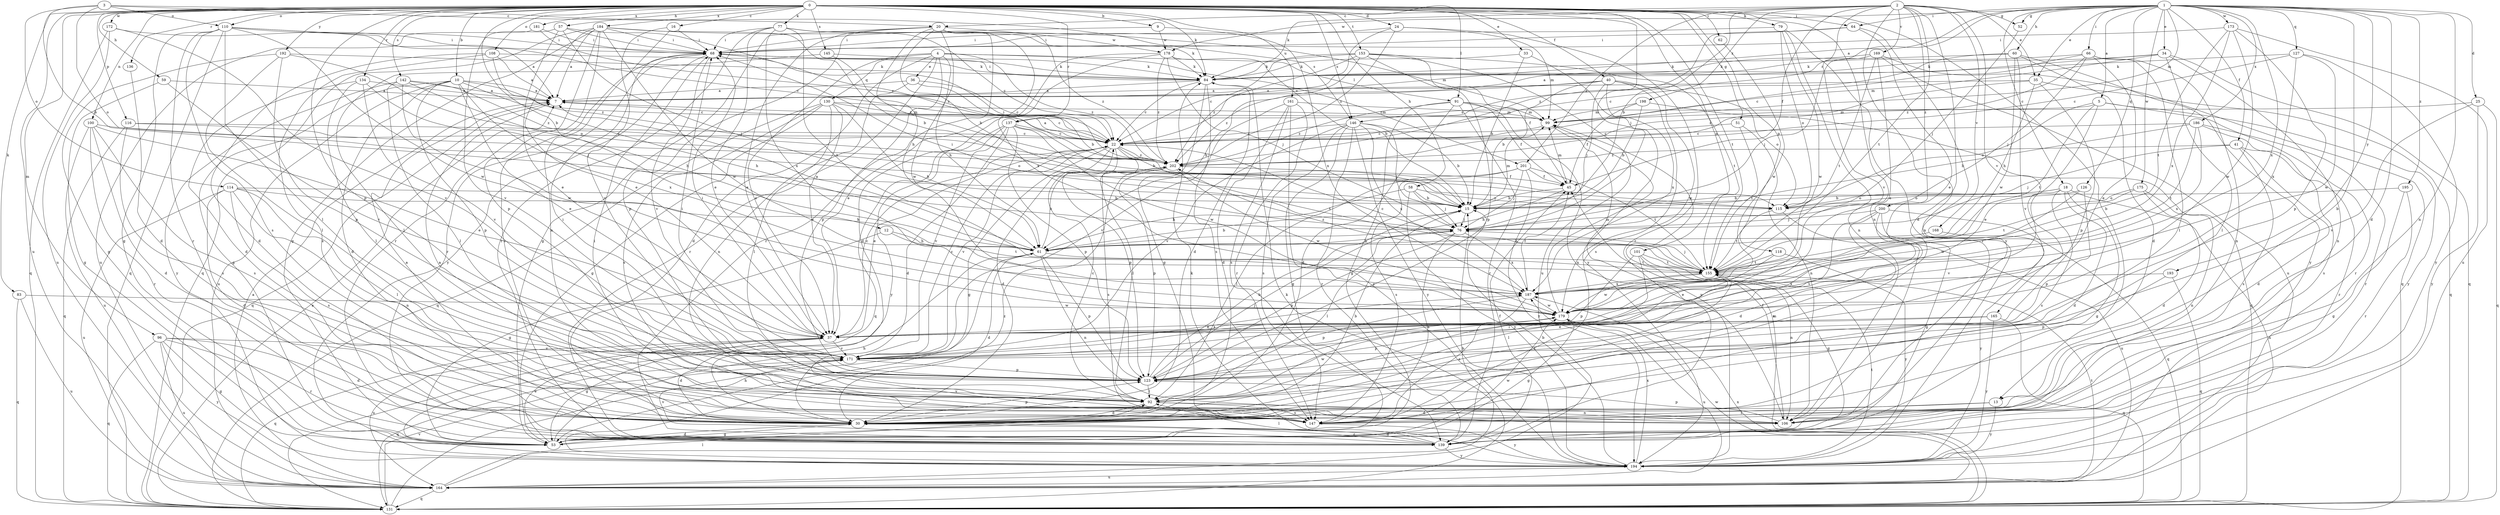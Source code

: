strict digraph  {
0;
1;
2;
3;
4;
5;
7;
9;
10;
12;
13;
15;
16;
18;
20;
22;
24;
25;
30;
33;
34;
35;
36;
37;
40;
41;
45;
51;
52;
53;
57;
58;
59;
60;
61;
62;
64;
66;
68;
76;
77;
79;
83;
84;
91;
92;
96;
99;
100;
101;
106;
108;
110;
114;
115;
116;
118;
123;
126;
127;
130;
131;
134;
136;
137;
139;
142;
145;
146;
147;
153;
155;
161;
164;
165;
168;
169;
171;
172;
173;
175;
178;
179;
181;
184;
186;
187;
192;
193;
194;
195;
198;
200;
201;
202;
0 -> 9  [label=b];
0 -> 10  [label=b];
0 -> 12  [label=b];
0 -> 13  [label=b];
0 -> 16  [label=c];
0 -> 24  [label=d];
0 -> 33  [label=e];
0 -> 40  [label=f];
0 -> 51  [label=g];
0 -> 57  [label=h];
0 -> 58  [label=h];
0 -> 59  [label=h];
0 -> 62  [label=i];
0 -> 64  [label=i];
0 -> 76  [label=j];
0 -> 77  [label=k];
0 -> 79  [label=k];
0 -> 83  [label=k];
0 -> 84  [label=k];
0 -> 91  [label=l];
0 -> 96  [label=m];
0 -> 100  [label=n];
0 -> 101  [label=n];
0 -> 106  [label=n];
0 -> 108  [label=o];
0 -> 110  [label=o];
0 -> 116  [label=p];
0 -> 118  [label=p];
0 -> 123  [label=p];
0 -> 134  [label=r];
0 -> 136  [label=r];
0 -> 137  [label=r];
0 -> 142  [label=s];
0 -> 145  [label=s];
0 -> 146  [label=s];
0 -> 153  [label=t];
0 -> 155  [label=t];
0 -> 161  [label=u];
0 -> 164  [label=u];
0 -> 172  [label=w];
0 -> 181  [label=x];
0 -> 184  [label=x];
0 -> 192  [label=y];
1 -> 5  [label=a];
1 -> 7  [label=a];
1 -> 13  [label=b];
1 -> 18  [label=c];
1 -> 25  [label=d];
1 -> 30  [label=d];
1 -> 34  [label=e];
1 -> 35  [label=e];
1 -> 41  [label=f];
1 -> 52  [label=g];
1 -> 60  [label=h];
1 -> 64  [label=i];
1 -> 66  [label=i];
1 -> 99  [label=m];
1 -> 106  [label=n];
1 -> 126  [label=q];
1 -> 127  [label=q];
1 -> 137  [label=r];
1 -> 173  [label=w];
1 -> 175  [label=w];
1 -> 178  [label=w];
1 -> 186  [label=x];
1 -> 187  [label=x];
1 -> 193  [label=y];
1 -> 195  [label=z];
2 -> 15  [label=b];
2 -> 20  [label=c];
2 -> 30  [label=d];
2 -> 35  [label=e];
2 -> 45  [label=f];
2 -> 52  [label=g];
2 -> 84  [label=k];
2 -> 155  [label=t];
2 -> 165  [label=v];
2 -> 168  [label=v];
2 -> 169  [label=v];
2 -> 171  [label=v];
2 -> 194  [label=y];
2 -> 198  [label=z];
2 -> 200  [label=z];
2 -> 201  [label=z];
3 -> 15  [label=b];
3 -> 20  [label=c];
3 -> 110  [label=o];
3 -> 114  [label=o];
3 -> 115  [label=o];
3 -> 146  [label=s];
4 -> 30  [label=d];
4 -> 36  [label=e];
4 -> 37  [label=e];
4 -> 61  [label=h];
4 -> 91  [label=l];
4 -> 123  [label=p];
4 -> 130  [label=q];
4 -> 139  [label=r];
4 -> 201  [label=z];
4 -> 202  [label=z];
5 -> 37  [label=e];
5 -> 115  [label=o];
5 -> 139  [label=r];
5 -> 146  [label=s];
5 -> 155  [label=t];
5 -> 194  [label=y];
7 -> 99  [label=m];
7 -> 131  [label=q];
9 -> 68  [label=i];
9 -> 178  [label=w];
9 -> 187  [label=x];
10 -> 7  [label=a];
10 -> 22  [label=c];
10 -> 30  [label=d];
10 -> 37  [label=e];
10 -> 53  [label=g];
10 -> 61  [label=h];
10 -> 123  [label=p];
10 -> 164  [label=u];
10 -> 187  [label=x];
12 -> 53  [label=g];
12 -> 61  [label=h];
12 -> 155  [label=t];
13 -> 30  [label=d];
13 -> 147  [label=s];
13 -> 194  [label=y];
15 -> 76  [label=j];
15 -> 99  [label=m];
16 -> 68  [label=i];
16 -> 106  [label=n];
16 -> 171  [label=v];
18 -> 15  [label=b];
18 -> 30  [label=d];
18 -> 53  [label=g];
18 -> 115  [label=o];
18 -> 147  [label=s];
18 -> 164  [label=u];
18 -> 171  [label=v];
20 -> 15  [label=b];
20 -> 37  [label=e];
20 -> 53  [label=g];
20 -> 61  [label=h];
20 -> 123  [label=p];
20 -> 139  [label=r];
20 -> 178  [label=w];
20 -> 179  [label=w];
20 -> 187  [label=x];
20 -> 202  [label=z];
22 -> 7  [label=a];
22 -> 30  [label=d];
22 -> 37  [label=e];
22 -> 53  [label=g];
22 -> 92  [label=l];
22 -> 123  [label=p];
22 -> 155  [label=t];
22 -> 171  [label=v];
22 -> 202  [label=z];
24 -> 22  [label=c];
24 -> 68  [label=i];
24 -> 99  [label=m];
24 -> 139  [label=r];
24 -> 202  [label=z];
25 -> 99  [label=m];
25 -> 131  [label=q];
25 -> 171  [label=v];
25 -> 194  [label=y];
30 -> 7  [label=a];
30 -> 15  [label=b];
30 -> 53  [label=g];
30 -> 68  [label=i];
30 -> 123  [label=p];
30 -> 139  [label=r];
30 -> 155  [label=t];
33 -> 15  [label=b];
33 -> 84  [label=k];
33 -> 194  [label=y];
34 -> 7  [label=a];
34 -> 84  [label=k];
34 -> 92  [label=l];
34 -> 99  [label=m];
34 -> 106  [label=n];
34 -> 131  [label=q];
35 -> 7  [label=a];
35 -> 61  [label=h];
35 -> 123  [label=p];
35 -> 131  [label=q];
35 -> 202  [label=z];
36 -> 7  [label=a];
36 -> 15  [label=b];
36 -> 22  [label=c];
36 -> 106  [label=n];
37 -> 22  [label=c];
37 -> 30  [label=d];
37 -> 53  [label=g];
37 -> 68  [label=i];
37 -> 131  [label=q];
37 -> 164  [label=u];
37 -> 171  [label=v];
40 -> 7  [label=a];
40 -> 15  [label=b];
40 -> 76  [label=j];
40 -> 115  [label=o];
40 -> 147  [label=s];
40 -> 179  [label=w];
40 -> 187  [label=x];
40 -> 202  [label=z];
41 -> 30  [label=d];
41 -> 76  [label=j];
41 -> 139  [label=r];
41 -> 147  [label=s];
41 -> 202  [label=z];
45 -> 15  [label=b];
45 -> 61  [label=h];
45 -> 99  [label=m];
51 -> 22  [label=c];
51 -> 106  [label=n];
51 -> 155  [label=t];
52 -> 76  [label=j];
53 -> 30  [label=d];
53 -> 37  [label=e];
53 -> 61  [label=h];
53 -> 179  [label=w];
57 -> 37  [label=e];
57 -> 68  [label=i];
57 -> 76  [label=j];
57 -> 171  [label=v];
57 -> 202  [label=z];
58 -> 15  [label=b];
58 -> 61  [label=h];
58 -> 76  [label=j];
58 -> 115  [label=o];
58 -> 194  [label=y];
59 -> 7  [label=a];
59 -> 53  [label=g];
59 -> 171  [label=v];
60 -> 22  [label=c];
60 -> 30  [label=d];
60 -> 84  [label=k];
60 -> 171  [label=v];
60 -> 179  [label=w];
60 -> 194  [label=y];
61 -> 7  [label=a];
61 -> 15  [label=b];
61 -> 30  [label=d];
61 -> 106  [label=n];
61 -> 123  [label=p];
61 -> 155  [label=t];
61 -> 202  [label=z];
62 -> 179  [label=w];
64 -> 37  [label=e];
64 -> 68  [label=i];
64 -> 106  [label=n];
64 -> 202  [label=z];
66 -> 22  [label=c];
66 -> 37  [label=e];
66 -> 76  [label=j];
66 -> 84  [label=k];
66 -> 92  [label=l];
66 -> 106  [label=n];
66 -> 202  [label=z];
68 -> 84  [label=k];
68 -> 139  [label=r];
68 -> 171  [label=v];
68 -> 194  [label=y];
76 -> 61  [label=h];
76 -> 68  [label=i];
76 -> 92  [label=l];
76 -> 123  [label=p];
76 -> 147  [label=s];
76 -> 187  [label=x];
77 -> 22  [label=c];
77 -> 37  [label=e];
77 -> 68  [label=i];
77 -> 84  [label=k];
77 -> 139  [label=r];
77 -> 155  [label=t];
77 -> 187  [label=x];
79 -> 68  [label=i];
79 -> 106  [label=n];
79 -> 115  [label=o];
79 -> 139  [label=r];
79 -> 179  [label=w];
83 -> 131  [label=q];
83 -> 164  [label=u];
83 -> 179  [label=w];
84 -> 7  [label=a];
84 -> 22  [label=c];
84 -> 30  [label=d];
84 -> 53  [label=g];
84 -> 68  [label=i];
84 -> 147  [label=s];
91 -> 30  [label=d];
91 -> 45  [label=f];
91 -> 53  [label=g];
91 -> 99  [label=m];
91 -> 106  [label=n];
91 -> 139  [label=r];
91 -> 202  [label=z];
92 -> 22  [label=c];
92 -> 30  [label=d];
92 -> 106  [label=n];
92 -> 147  [label=s];
92 -> 179  [label=w];
96 -> 30  [label=d];
96 -> 53  [label=g];
96 -> 131  [label=q];
96 -> 139  [label=r];
96 -> 164  [label=u];
96 -> 171  [label=v];
96 -> 194  [label=y];
99 -> 22  [label=c];
99 -> 194  [label=y];
100 -> 22  [label=c];
100 -> 30  [label=d];
100 -> 37  [label=e];
100 -> 139  [label=r];
100 -> 147  [label=s];
100 -> 164  [label=u];
101 -> 53  [label=g];
101 -> 92  [label=l];
101 -> 106  [label=n];
101 -> 123  [label=p];
101 -> 155  [label=t];
106 -> 45  [label=f];
106 -> 68  [label=i];
106 -> 123  [label=p];
108 -> 7  [label=a];
108 -> 30  [label=d];
108 -> 84  [label=k];
108 -> 147  [label=s];
108 -> 202  [label=z];
110 -> 7  [label=a];
110 -> 22  [label=c];
110 -> 53  [label=g];
110 -> 68  [label=i];
110 -> 92  [label=l];
110 -> 131  [label=q];
110 -> 139  [label=r];
110 -> 147  [label=s];
110 -> 179  [label=w];
114 -> 15  [label=b];
114 -> 30  [label=d];
114 -> 61  [label=h];
114 -> 92  [label=l];
114 -> 106  [label=n];
114 -> 147  [label=s];
114 -> 164  [label=u];
115 -> 155  [label=t];
115 -> 164  [label=u];
116 -> 22  [label=c];
116 -> 115  [label=o];
116 -> 131  [label=q];
116 -> 147  [label=s];
118 -> 37  [label=e];
118 -> 155  [label=t];
118 -> 194  [label=y];
123 -> 15  [label=b];
123 -> 68  [label=i];
123 -> 76  [label=j];
123 -> 92  [label=l];
126 -> 115  [label=o];
126 -> 123  [label=p];
126 -> 179  [label=w];
127 -> 22  [label=c];
127 -> 84  [label=k];
127 -> 179  [label=w];
127 -> 187  [label=x];
127 -> 194  [label=y];
130 -> 22  [label=c];
130 -> 37  [label=e];
130 -> 53  [label=g];
130 -> 61  [label=h];
130 -> 92  [label=l];
130 -> 99  [label=m];
130 -> 131  [label=q];
130 -> 147  [label=s];
131 -> 7  [label=a];
131 -> 61  [label=h];
131 -> 84  [label=k];
131 -> 99  [label=m];
131 -> 171  [label=v];
131 -> 187  [label=x];
134 -> 7  [label=a];
134 -> 30  [label=d];
134 -> 76  [label=j];
134 -> 92  [label=l];
134 -> 171  [label=v];
136 -> 30  [label=d];
137 -> 15  [label=b];
137 -> 22  [label=c];
137 -> 30  [label=d];
137 -> 123  [label=p];
137 -> 131  [label=q];
137 -> 171  [label=v];
137 -> 179  [label=w];
137 -> 194  [label=y];
139 -> 30  [label=d];
139 -> 45  [label=f];
139 -> 92  [label=l];
139 -> 171  [label=v];
139 -> 194  [label=y];
142 -> 7  [label=a];
142 -> 61  [label=h];
142 -> 92  [label=l];
142 -> 179  [label=w];
142 -> 194  [label=y];
142 -> 202  [label=z];
145 -> 84  [label=k];
145 -> 92  [label=l];
145 -> 202  [label=z];
146 -> 15  [label=b];
146 -> 22  [label=c];
146 -> 53  [label=g];
146 -> 76  [label=j];
146 -> 139  [label=r];
146 -> 147  [label=s];
146 -> 171  [label=v];
146 -> 187  [label=x];
146 -> 194  [label=y];
147 -> 7  [label=a];
147 -> 171  [label=v];
147 -> 194  [label=y];
153 -> 22  [label=c];
153 -> 45  [label=f];
153 -> 61  [label=h];
153 -> 84  [label=k];
153 -> 123  [label=p];
153 -> 155  [label=t];
153 -> 164  [label=u];
153 -> 202  [label=z];
155 -> 22  [label=c];
155 -> 76  [label=j];
155 -> 92  [label=l];
155 -> 179  [label=w];
155 -> 187  [label=x];
155 -> 202  [label=z];
161 -> 30  [label=d];
161 -> 99  [label=m];
161 -> 139  [label=r];
161 -> 147  [label=s];
161 -> 171  [label=v];
161 -> 194  [label=y];
164 -> 7  [label=a];
164 -> 15  [label=b];
164 -> 92  [label=l];
164 -> 131  [label=q];
164 -> 155  [label=t];
164 -> 179  [label=w];
165 -> 37  [label=e];
165 -> 123  [label=p];
165 -> 131  [label=q];
165 -> 194  [label=y];
168 -> 61  [label=h];
168 -> 194  [label=y];
169 -> 37  [label=e];
169 -> 76  [label=j];
169 -> 84  [label=k];
169 -> 131  [label=q];
169 -> 155  [label=t];
169 -> 164  [label=u];
171 -> 22  [label=c];
171 -> 68  [label=i];
171 -> 123  [label=p];
171 -> 131  [label=q];
171 -> 187  [label=x];
172 -> 68  [label=i];
172 -> 131  [label=q];
172 -> 164  [label=u];
172 -> 171  [label=v];
173 -> 68  [label=i];
173 -> 123  [label=p];
173 -> 155  [label=t];
173 -> 164  [label=u];
173 -> 179  [label=w];
173 -> 187  [label=x];
175 -> 30  [label=d];
175 -> 106  [label=n];
175 -> 115  [label=o];
175 -> 155  [label=t];
178 -> 15  [label=b];
178 -> 30  [label=d];
178 -> 37  [label=e];
178 -> 76  [label=j];
178 -> 84  [label=k];
178 -> 202  [label=z];
179 -> 37  [label=e];
179 -> 53  [label=g];
179 -> 99  [label=m];
179 -> 164  [label=u];
181 -> 22  [label=c];
181 -> 68  [label=i];
181 -> 164  [label=u];
184 -> 7  [label=a];
184 -> 15  [label=b];
184 -> 37  [label=e];
184 -> 53  [label=g];
184 -> 68  [label=i];
184 -> 99  [label=m];
184 -> 123  [label=p];
184 -> 131  [label=q];
184 -> 139  [label=r];
184 -> 179  [label=w];
186 -> 15  [label=b];
186 -> 22  [label=c];
186 -> 139  [label=r];
186 -> 147  [label=s];
186 -> 155  [label=t];
186 -> 187  [label=x];
187 -> 45  [label=f];
187 -> 123  [label=p];
187 -> 147  [label=s];
187 -> 179  [label=w];
192 -> 53  [label=g];
192 -> 84  [label=k];
192 -> 92  [label=l];
192 -> 115  [label=o];
192 -> 123  [label=p];
193 -> 123  [label=p];
193 -> 131  [label=q];
193 -> 187  [label=x];
194 -> 15  [label=b];
194 -> 84  [label=k];
194 -> 155  [label=t];
194 -> 164  [label=u];
194 -> 187  [label=x];
194 -> 202  [label=z];
195 -> 15  [label=b];
195 -> 53  [label=g];
195 -> 139  [label=r];
198 -> 15  [label=b];
198 -> 45  [label=f];
198 -> 99  [label=m];
198 -> 131  [label=q];
200 -> 30  [label=d];
200 -> 53  [label=g];
200 -> 76  [label=j];
200 -> 131  [label=q];
200 -> 147  [label=s];
200 -> 171  [label=v];
201 -> 45  [label=f];
201 -> 76  [label=j];
201 -> 92  [label=l];
201 -> 147  [label=s];
201 -> 155  [label=t];
201 -> 194  [label=y];
202 -> 45  [label=f];
202 -> 68  [label=i];
202 -> 123  [label=p];
202 -> 147  [label=s];
202 -> 179  [label=w];
}
